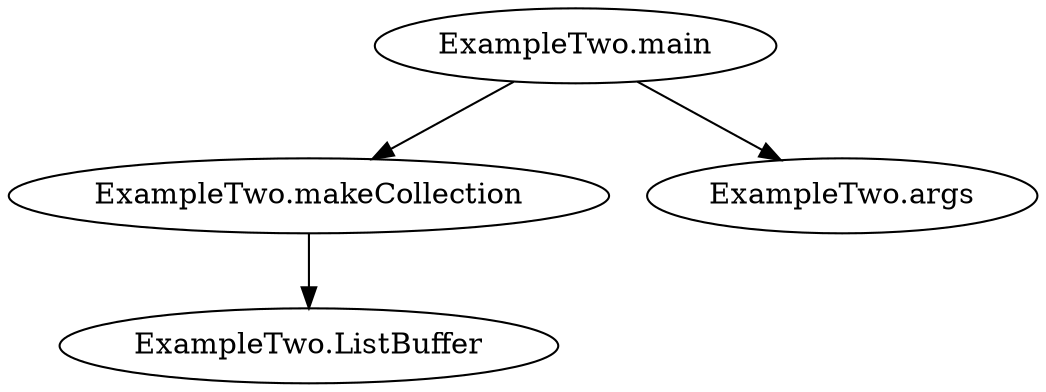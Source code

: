 digraph CallGraph {
  "ExampleTwo.main" -> "ExampleTwo.makeCollection";
  "ExampleTwo.main" -> "ExampleTwo.args";
  "ExampleTwo.makeCollection" -> "ExampleTwo.ListBuffer";
}